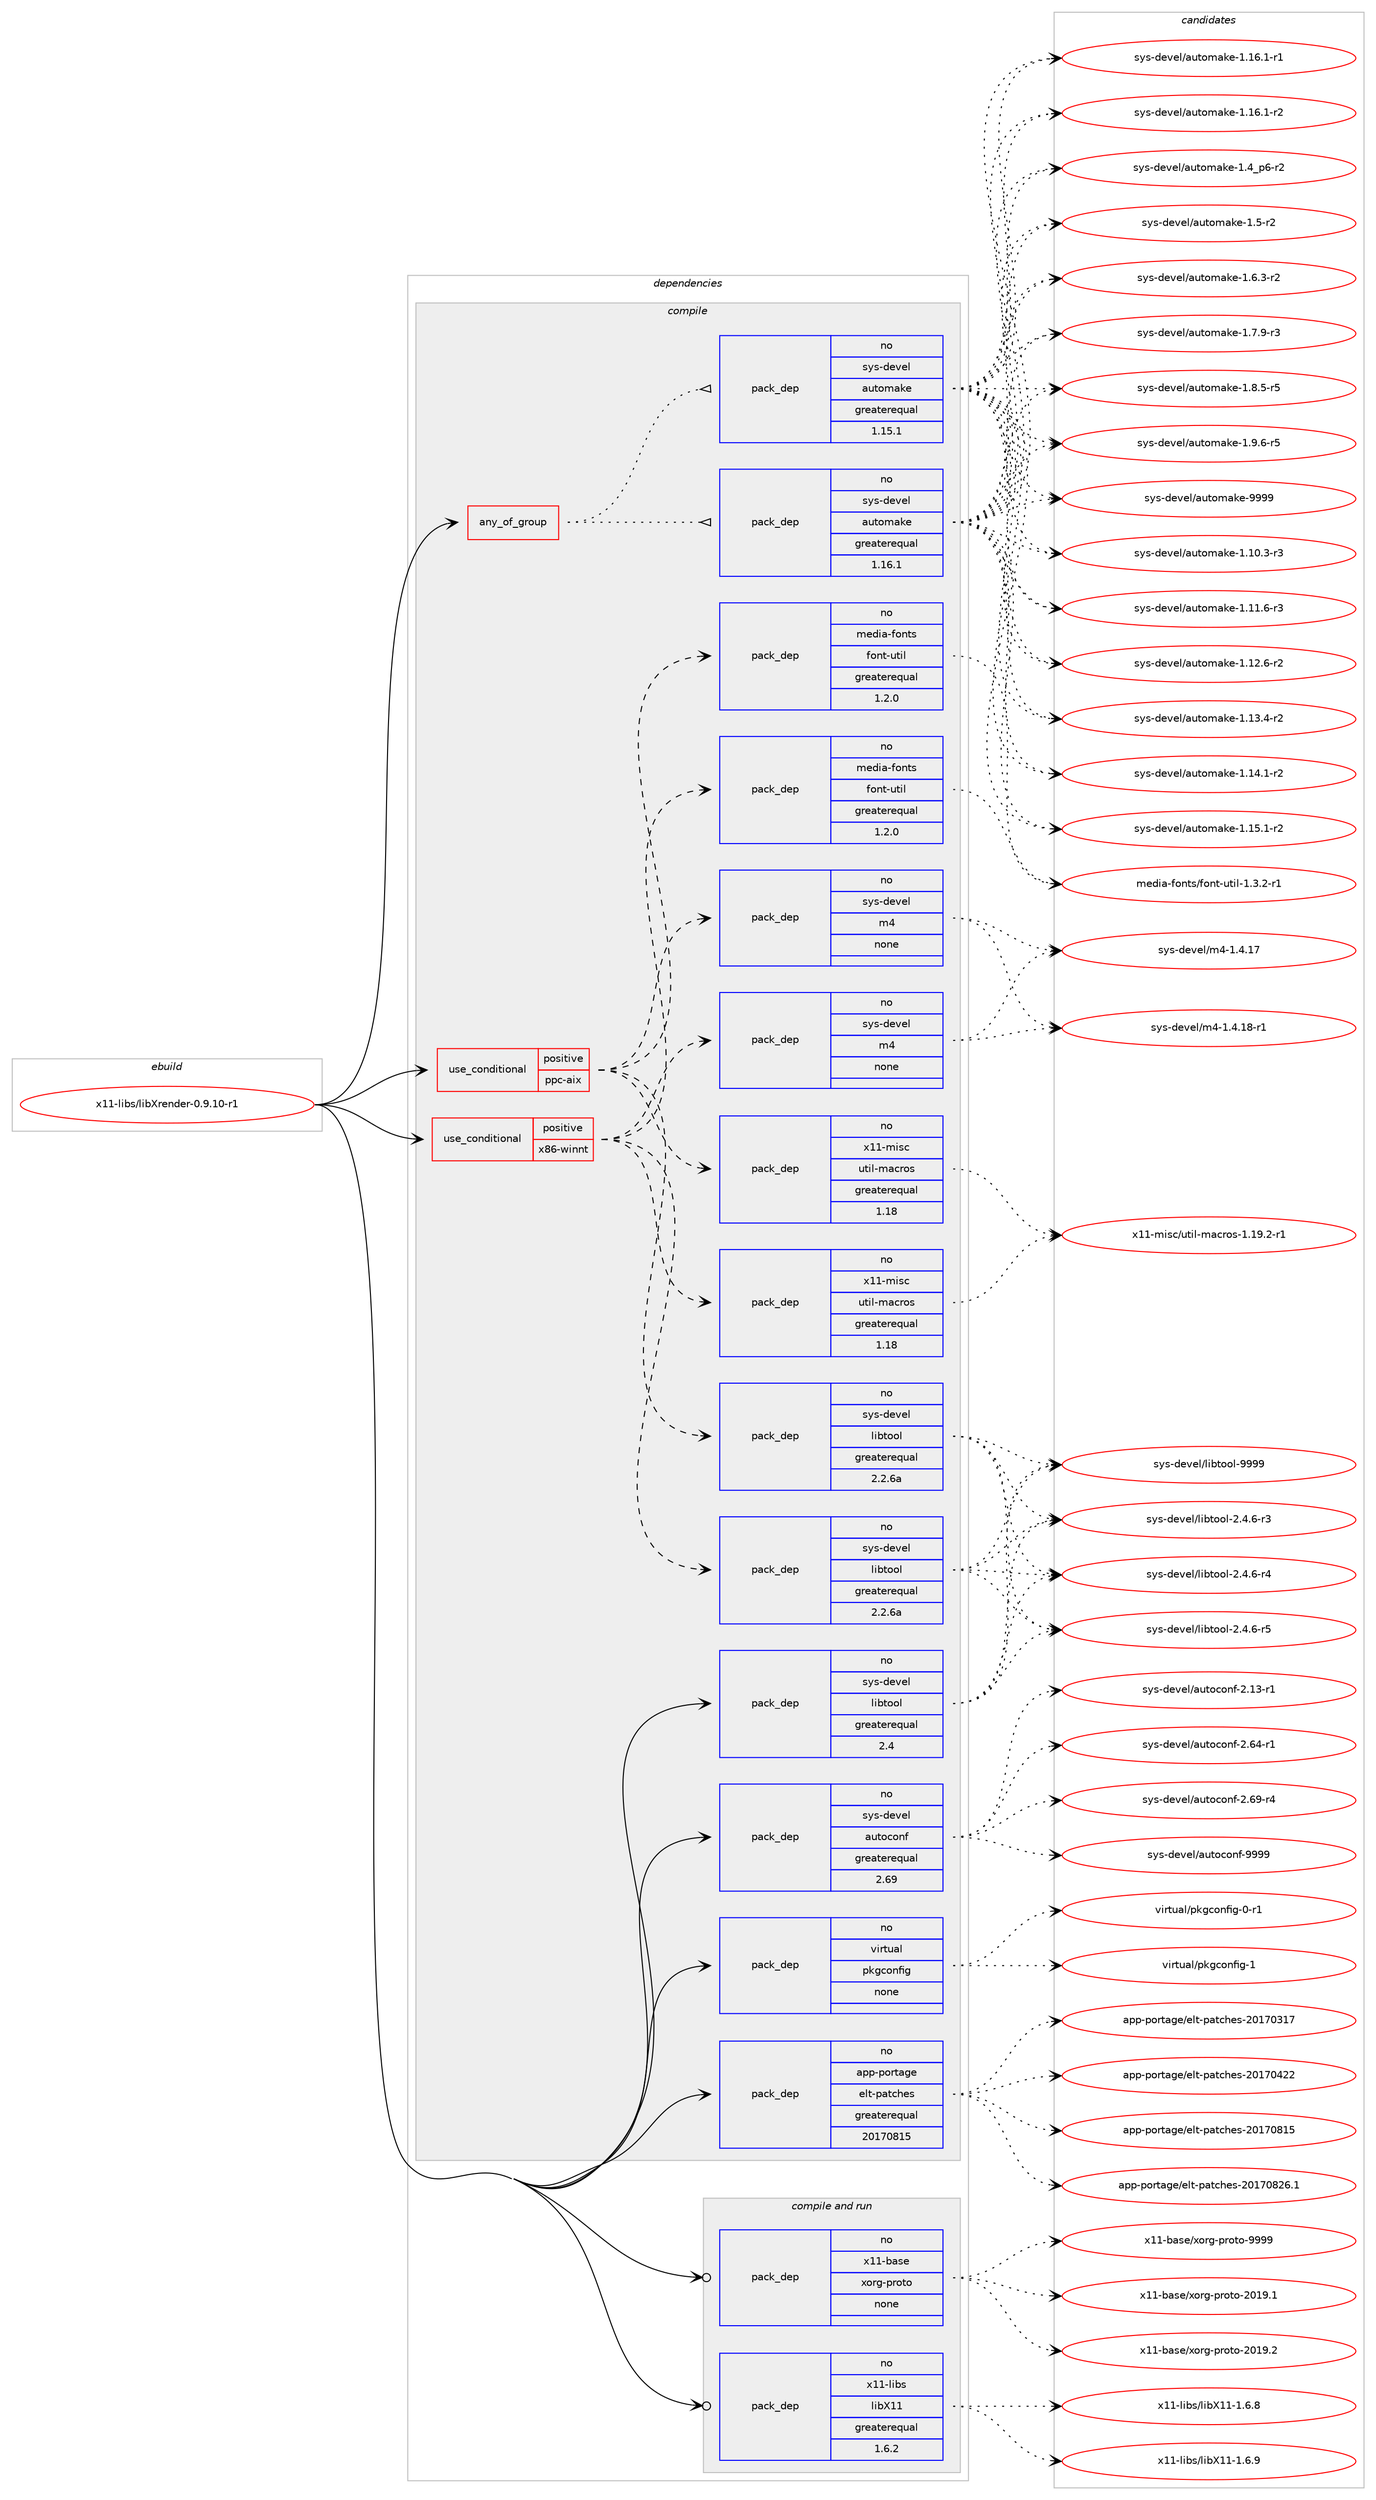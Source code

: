 digraph prolog {

# *************
# Graph options
# *************

newrank=true;
concentrate=true;
compound=true;
graph [rankdir=LR,fontname=Helvetica,fontsize=10,ranksep=1.5];#, ranksep=2.5, nodesep=0.2];
edge  [arrowhead=vee];
node  [fontname=Helvetica,fontsize=10];

# **********
# The ebuild
# **********

subgraph cluster_leftcol {
color=gray;
rank=same;
label=<<i>ebuild</i>>;
id [label="x11-libs/libXrender-0.9.10-r1", color=red, width=4, href="../x11-libs/libXrender-0.9.10-r1.svg"];
}

# ****************
# The dependencies
# ****************

subgraph cluster_midcol {
color=gray;
label=<<i>dependencies</i>>;
subgraph cluster_compile {
fillcolor="#eeeeee";
style=filled;
label=<<i>compile</i>>;
subgraph any15975 {
dependency916440 [label=<<TABLE BORDER="0" CELLBORDER="1" CELLSPACING="0" CELLPADDING="4"><TR><TD CELLPADDING="10">any_of_group</TD></TR></TABLE>>, shape=none, color=red];subgraph pack680482 {
dependency916441 [label=<<TABLE BORDER="0" CELLBORDER="1" CELLSPACING="0" CELLPADDING="4" WIDTH="220"><TR><TD ROWSPAN="6" CELLPADDING="30">pack_dep</TD></TR><TR><TD WIDTH="110">no</TD></TR><TR><TD>sys-devel</TD></TR><TR><TD>automake</TD></TR><TR><TD>greaterequal</TD></TR><TR><TD>1.16.1</TD></TR></TABLE>>, shape=none, color=blue];
}
dependency916440:e -> dependency916441:w [weight=20,style="dotted",arrowhead="oinv"];
subgraph pack680483 {
dependency916442 [label=<<TABLE BORDER="0" CELLBORDER="1" CELLSPACING="0" CELLPADDING="4" WIDTH="220"><TR><TD ROWSPAN="6" CELLPADDING="30">pack_dep</TD></TR><TR><TD WIDTH="110">no</TD></TR><TR><TD>sys-devel</TD></TR><TR><TD>automake</TD></TR><TR><TD>greaterequal</TD></TR><TR><TD>1.15.1</TD></TR></TABLE>>, shape=none, color=blue];
}
dependency916440:e -> dependency916442:w [weight=20,style="dotted",arrowhead="oinv"];
}
id:e -> dependency916440:w [weight=20,style="solid",arrowhead="vee"];
subgraph cond219396 {
dependency916443 [label=<<TABLE BORDER="0" CELLBORDER="1" CELLSPACING="0" CELLPADDING="4"><TR><TD ROWSPAN="3" CELLPADDING="10">use_conditional</TD></TR><TR><TD>positive</TD></TR><TR><TD>ppc-aix</TD></TR></TABLE>>, shape=none, color=red];
subgraph pack680484 {
dependency916444 [label=<<TABLE BORDER="0" CELLBORDER="1" CELLSPACING="0" CELLPADDING="4" WIDTH="220"><TR><TD ROWSPAN="6" CELLPADDING="30">pack_dep</TD></TR><TR><TD WIDTH="110">no</TD></TR><TR><TD>sys-devel</TD></TR><TR><TD>libtool</TD></TR><TR><TD>greaterequal</TD></TR><TR><TD>2.2.6a</TD></TR></TABLE>>, shape=none, color=blue];
}
dependency916443:e -> dependency916444:w [weight=20,style="dashed",arrowhead="vee"];
subgraph pack680485 {
dependency916445 [label=<<TABLE BORDER="0" CELLBORDER="1" CELLSPACING="0" CELLPADDING="4" WIDTH="220"><TR><TD ROWSPAN="6" CELLPADDING="30">pack_dep</TD></TR><TR><TD WIDTH="110">no</TD></TR><TR><TD>sys-devel</TD></TR><TR><TD>m4</TD></TR><TR><TD>none</TD></TR><TR><TD></TD></TR></TABLE>>, shape=none, color=blue];
}
dependency916443:e -> dependency916445:w [weight=20,style="dashed",arrowhead="vee"];
subgraph pack680486 {
dependency916446 [label=<<TABLE BORDER="0" CELLBORDER="1" CELLSPACING="0" CELLPADDING="4" WIDTH="220"><TR><TD ROWSPAN="6" CELLPADDING="30">pack_dep</TD></TR><TR><TD WIDTH="110">no</TD></TR><TR><TD>x11-misc</TD></TR><TR><TD>util-macros</TD></TR><TR><TD>greaterequal</TD></TR><TR><TD>1.18</TD></TR></TABLE>>, shape=none, color=blue];
}
dependency916443:e -> dependency916446:w [weight=20,style="dashed",arrowhead="vee"];
subgraph pack680487 {
dependency916447 [label=<<TABLE BORDER="0" CELLBORDER="1" CELLSPACING="0" CELLPADDING="4" WIDTH="220"><TR><TD ROWSPAN="6" CELLPADDING="30">pack_dep</TD></TR><TR><TD WIDTH="110">no</TD></TR><TR><TD>media-fonts</TD></TR><TR><TD>font-util</TD></TR><TR><TD>greaterequal</TD></TR><TR><TD>1.2.0</TD></TR></TABLE>>, shape=none, color=blue];
}
dependency916443:e -> dependency916447:w [weight=20,style="dashed",arrowhead="vee"];
}
id:e -> dependency916443:w [weight=20,style="solid",arrowhead="vee"];
subgraph cond219397 {
dependency916448 [label=<<TABLE BORDER="0" CELLBORDER="1" CELLSPACING="0" CELLPADDING="4"><TR><TD ROWSPAN="3" CELLPADDING="10">use_conditional</TD></TR><TR><TD>positive</TD></TR><TR><TD>x86-winnt</TD></TR></TABLE>>, shape=none, color=red];
subgraph pack680488 {
dependency916449 [label=<<TABLE BORDER="0" CELLBORDER="1" CELLSPACING="0" CELLPADDING="4" WIDTH="220"><TR><TD ROWSPAN="6" CELLPADDING="30">pack_dep</TD></TR><TR><TD WIDTH="110">no</TD></TR><TR><TD>sys-devel</TD></TR><TR><TD>libtool</TD></TR><TR><TD>greaterequal</TD></TR><TR><TD>2.2.6a</TD></TR></TABLE>>, shape=none, color=blue];
}
dependency916448:e -> dependency916449:w [weight=20,style="dashed",arrowhead="vee"];
subgraph pack680489 {
dependency916450 [label=<<TABLE BORDER="0" CELLBORDER="1" CELLSPACING="0" CELLPADDING="4" WIDTH="220"><TR><TD ROWSPAN="6" CELLPADDING="30">pack_dep</TD></TR><TR><TD WIDTH="110">no</TD></TR><TR><TD>sys-devel</TD></TR><TR><TD>m4</TD></TR><TR><TD>none</TD></TR><TR><TD></TD></TR></TABLE>>, shape=none, color=blue];
}
dependency916448:e -> dependency916450:w [weight=20,style="dashed",arrowhead="vee"];
subgraph pack680490 {
dependency916451 [label=<<TABLE BORDER="0" CELLBORDER="1" CELLSPACING="0" CELLPADDING="4" WIDTH="220"><TR><TD ROWSPAN="6" CELLPADDING="30">pack_dep</TD></TR><TR><TD WIDTH="110">no</TD></TR><TR><TD>x11-misc</TD></TR><TR><TD>util-macros</TD></TR><TR><TD>greaterequal</TD></TR><TR><TD>1.18</TD></TR></TABLE>>, shape=none, color=blue];
}
dependency916448:e -> dependency916451:w [weight=20,style="dashed",arrowhead="vee"];
subgraph pack680491 {
dependency916452 [label=<<TABLE BORDER="0" CELLBORDER="1" CELLSPACING="0" CELLPADDING="4" WIDTH="220"><TR><TD ROWSPAN="6" CELLPADDING="30">pack_dep</TD></TR><TR><TD WIDTH="110">no</TD></TR><TR><TD>media-fonts</TD></TR><TR><TD>font-util</TD></TR><TR><TD>greaterequal</TD></TR><TR><TD>1.2.0</TD></TR></TABLE>>, shape=none, color=blue];
}
dependency916448:e -> dependency916452:w [weight=20,style="dashed",arrowhead="vee"];
}
id:e -> dependency916448:w [weight=20,style="solid",arrowhead="vee"];
subgraph pack680492 {
dependency916453 [label=<<TABLE BORDER="0" CELLBORDER="1" CELLSPACING="0" CELLPADDING="4" WIDTH="220"><TR><TD ROWSPAN="6" CELLPADDING="30">pack_dep</TD></TR><TR><TD WIDTH="110">no</TD></TR><TR><TD>app-portage</TD></TR><TR><TD>elt-patches</TD></TR><TR><TD>greaterequal</TD></TR><TR><TD>20170815</TD></TR></TABLE>>, shape=none, color=blue];
}
id:e -> dependency916453:w [weight=20,style="solid",arrowhead="vee"];
subgraph pack680493 {
dependency916454 [label=<<TABLE BORDER="0" CELLBORDER="1" CELLSPACING="0" CELLPADDING="4" WIDTH="220"><TR><TD ROWSPAN="6" CELLPADDING="30">pack_dep</TD></TR><TR><TD WIDTH="110">no</TD></TR><TR><TD>sys-devel</TD></TR><TR><TD>autoconf</TD></TR><TR><TD>greaterequal</TD></TR><TR><TD>2.69</TD></TR></TABLE>>, shape=none, color=blue];
}
id:e -> dependency916454:w [weight=20,style="solid",arrowhead="vee"];
subgraph pack680494 {
dependency916455 [label=<<TABLE BORDER="0" CELLBORDER="1" CELLSPACING="0" CELLPADDING="4" WIDTH="220"><TR><TD ROWSPAN="6" CELLPADDING="30">pack_dep</TD></TR><TR><TD WIDTH="110">no</TD></TR><TR><TD>sys-devel</TD></TR><TR><TD>libtool</TD></TR><TR><TD>greaterequal</TD></TR><TR><TD>2.4</TD></TR></TABLE>>, shape=none, color=blue];
}
id:e -> dependency916455:w [weight=20,style="solid",arrowhead="vee"];
subgraph pack680495 {
dependency916456 [label=<<TABLE BORDER="0" CELLBORDER="1" CELLSPACING="0" CELLPADDING="4" WIDTH="220"><TR><TD ROWSPAN="6" CELLPADDING="30">pack_dep</TD></TR><TR><TD WIDTH="110">no</TD></TR><TR><TD>virtual</TD></TR><TR><TD>pkgconfig</TD></TR><TR><TD>none</TD></TR><TR><TD></TD></TR></TABLE>>, shape=none, color=blue];
}
id:e -> dependency916456:w [weight=20,style="solid",arrowhead="vee"];
}
subgraph cluster_compileandrun {
fillcolor="#eeeeee";
style=filled;
label=<<i>compile and run</i>>;
subgraph pack680496 {
dependency916457 [label=<<TABLE BORDER="0" CELLBORDER="1" CELLSPACING="0" CELLPADDING="4" WIDTH="220"><TR><TD ROWSPAN="6" CELLPADDING="30">pack_dep</TD></TR><TR><TD WIDTH="110">no</TD></TR><TR><TD>x11-base</TD></TR><TR><TD>xorg-proto</TD></TR><TR><TD>none</TD></TR><TR><TD></TD></TR></TABLE>>, shape=none, color=blue];
}
id:e -> dependency916457:w [weight=20,style="solid",arrowhead="odotvee"];
subgraph pack680497 {
dependency916458 [label=<<TABLE BORDER="0" CELLBORDER="1" CELLSPACING="0" CELLPADDING="4" WIDTH="220"><TR><TD ROWSPAN="6" CELLPADDING="30">pack_dep</TD></TR><TR><TD WIDTH="110">no</TD></TR><TR><TD>x11-libs</TD></TR><TR><TD>libX11</TD></TR><TR><TD>greaterequal</TD></TR><TR><TD>1.6.2</TD></TR></TABLE>>, shape=none, color=blue];
}
id:e -> dependency916458:w [weight=20,style="solid",arrowhead="odotvee"];
}
subgraph cluster_run {
fillcolor="#eeeeee";
style=filled;
label=<<i>run</i>>;
}
}

# **************
# The candidates
# **************

subgraph cluster_choices {
rank=same;
color=gray;
label=<<i>candidates</i>>;

subgraph choice680482 {
color=black;
nodesep=1;
choice11512111545100101118101108479711711611110997107101454946494846514511451 [label="sys-devel/automake-1.10.3-r3", color=red, width=4,href="../sys-devel/automake-1.10.3-r3.svg"];
choice11512111545100101118101108479711711611110997107101454946494946544511451 [label="sys-devel/automake-1.11.6-r3", color=red, width=4,href="../sys-devel/automake-1.11.6-r3.svg"];
choice11512111545100101118101108479711711611110997107101454946495046544511450 [label="sys-devel/automake-1.12.6-r2", color=red, width=4,href="../sys-devel/automake-1.12.6-r2.svg"];
choice11512111545100101118101108479711711611110997107101454946495146524511450 [label="sys-devel/automake-1.13.4-r2", color=red, width=4,href="../sys-devel/automake-1.13.4-r2.svg"];
choice11512111545100101118101108479711711611110997107101454946495246494511450 [label="sys-devel/automake-1.14.1-r2", color=red, width=4,href="../sys-devel/automake-1.14.1-r2.svg"];
choice11512111545100101118101108479711711611110997107101454946495346494511450 [label="sys-devel/automake-1.15.1-r2", color=red, width=4,href="../sys-devel/automake-1.15.1-r2.svg"];
choice11512111545100101118101108479711711611110997107101454946495446494511449 [label="sys-devel/automake-1.16.1-r1", color=red, width=4,href="../sys-devel/automake-1.16.1-r1.svg"];
choice11512111545100101118101108479711711611110997107101454946495446494511450 [label="sys-devel/automake-1.16.1-r2", color=red, width=4,href="../sys-devel/automake-1.16.1-r2.svg"];
choice115121115451001011181011084797117116111109971071014549465295112544511450 [label="sys-devel/automake-1.4_p6-r2", color=red, width=4,href="../sys-devel/automake-1.4_p6-r2.svg"];
choice11512111545100101118101108479711711611110997107101454946534511450 [label="sys-devel/automake-1.5-r2", color=red, width=4,href="../sys-devel/automake-1.5-r2.svg"];
choice115121115451001011181011084797117116111109971071014549465446514511450 [label="sys-devel/automake-1.6.3-r2", color=red, width=4,href="../sys-devel/automake-1.6.3-r2.svg"];
choice115121115451001011181011084797117116111109971071014549465546574511451 [label="sys-devel/automake-1.7.9-r3", color=red, width=4,href="../sys-devel/automake-1.7.9-r3.svg"];
choice115121115451001011181011084797117116111109971071014549465646534511453 [label="sys-devel/automake-1.8.5-r5", color=red, width=4,href="../sys-devel/automake-1.8.5-r5.svg"];
choice115121115451001011181011084797117116111109971071014549465746544511453 [label="sys-devel/automake-1.9.6-r5", color=red, width=4,href="../sys-devel/automake-1.9.6-r5.svg"];
choice115121115451001011181011084797117116111109971071014557575757 [label="sys-devel/automake-9999", color=red, width=4,href="../sys-devel/automake-9999.svg"];
dependency916441:e -> choice11512111545100101118101108479711711611110997107101454946494846514511451:w [style=dotted,weight="100"];
dependency916441:e -> choice11512111545100101118101108479711711611110997107101454946494946544511451:w [style=dotted,weight="100"];
dependency916441:e -> choice11512111545100101118101108479711711611110997107101454946495046544511450:w [style=dotted,weight="100"];
dependency916441:e -> choice11512111545100101118101108479711711611110997107101454946495146524511450:w [style=dotted,weight="100"];
dependency916441:e -> choice11512111545100101118101108479711711611110997107101454946495246494511450:w [style=dotted,weight="100"];
dependency916441:e -> choice11512111545100101118101108479711711611110997107101454946495346494511450:w [style=dotted,weight="100"];
dependency916441:e -> choice11512111545100101118101108479711711611110997107101454946495446494511449:w [style=dotted,weight="100"];
dependency916441:e -> choice11512111545100101118101108479711711611110997107101454946495446494511450:w [style=dotted,weight="100"];
dependency916441:e -> choice115121115451001011181011084797117116111109971071014549465295112544511450:w [style=dotted,weight="100"];
dependency916441:e -> choice11512111545100101118101108479711711611110997107101454946534511450:w [style=dotted,weight="100"];
dependency916441:e -> choice115121115451001011181011084797117116111109971071014549465446514511450:w [style=dotted,weight="100"];
dependency916441:e -> choice115121115451001011181011084797117116111109971071014549465546574511451:w [style=dotted,weight="100"];
dependency916441:e -> choice115121115451001011181011084797117116111109971071014549465646534511453:w [style=dotted,weight="100"];
dependency916441:e -> choice115121115451001011181011084797117116111109971071014549465746544511453:w [style=dotted,weight="100"];
dependency916441:e -> choice115121115451001011181011084797117116111109971071014557575757:w [style=dotted,weight="100"];
}
subgraph choice680483 {
color=black;
nodesep=1;
choice11512111545100101118101108479711711611110997107101454946494846514511451 [label="sys-devel/automake-1.10.3-r3", color=red, width=4,href="../sys-devel/automake-1.10.3-r3.svg"];
choice11512111545100101118101108479711711611110997107101454946494946544511451 [label="sys-devel/automake-1.11.6-r3", color=red, width=4,href="../sys-devel/automake-1.11.6-r3.svg"];
choice11512111545100101118101108479711711611110997107101454946495046544511450 [label="sys-devel/automake-1.12.6-r2", color=red, width=4,href="../sys-devel/automake-1.12.6-r2.svg"];
choice11512111545100101118101108479711711611110997107101454946495146524511450 [label="sys-devel/automake-1.13.4-r2", color=red, width=4,href="../sys-devel/automake-1.13.4-r2.svg"];
choice11512111545100101118101108479711711611110997107101454946495246494511450 [label="sys-devel/automake-1.14.1-r2", color=red, width=4,href="../sys-devel/automake-1.14.1-r2.svg"];
choice11512111545100101118101108479711711611110997107101454946495346494511450 [label="sys-devel/automake-1.15.1-r2", color=red, width=4,href="../sys-devel/automake-1.15.1-r2.svg"];
choice11512111545100101118101108479711711611110997107101454946495446494511449 [label="sys-devel/automake-1.16.1-r1", color=red, width=4,href="../sys-devel/automake-1.16.1-r1.svg"];
choice11512111545100101118101108479711711611110997107101454946495446494511450 [label="sys-devel/automake-1.16.1-r2", color=red, width=4,href="../sys-devel/automake-1.16.1-r2.svg"];
choice115121115451001011181011084797117116111109971071014549465295112544511450 [label="sys-devel/automake-1.4_p6-r2", color=red, width=4,href="../sys-devel/automake-1.4_p6-r2.svg"];
choice11512111545100101118101108479711711611110997107101454946534511450 [label="sys-devel/automake-1.5-r2", color=red, width=4,href="../sys-devel/automake-1.5-r2.svg"];
choice115121115451001011181011084797117116111109971071014549465446514511450 [label="sys-devel/automake-1.6.3-r2", color=red, width=4,href="../sys-devel/automake-1.6.3-r2.svg"];
choice115121115451001011181011084797117116111109971071014549465546574511451 [label="sys-devel/automake-1.7.9-r3", color=red, width=4,href="../sys-devel/automake-1.7.9-r3.svg"];
choice115121115451001011181011084797117116111109971071014549465646534511453 [label="sys-devel/automake-1.8.5-r5", color=red, width=4,href="../sys-devel/automake-1.8.5-r5.svg"];
choice115121115451001011181011084797117116111109971071014549465746544511453 [label="sys-devel/automake-1.9.6-r5", color=red, width=4,href="../sys-devel/automake-1.9.6-r5.svg"];
choice115121115451001011181011084797117116111109971071014557575757 [label="sys-devel/automake-9999", color=red, width=4,href="../sys-devel/automake-9999.svg"];
dependency916442:e -> choice11512111545100101118101108479711711611110997107101454946494846514511451:w [style=dotted,weight="100"];
dependency916442:e -> choice11512111545100101118101108479711711611110997107101454946494946544511451:w [style=dotted,weight="100"];
dependency916442:e -> choice11512111545100101118101108479711711611110997107101454946495046544511450:w [style=dotted,weight="100"];
dependency916442:e -> choice11512111545100101118101108479711711611110997107101454946495146524511450:w [style=dotted,weight="100"];
dependency916442:e -> choice11512111545100101118101108479711711611110997107101454946495246494511450:w [style=dotted,weight="100"];
dependency916442:e -> choice11512111545100101118101108479711711611110997107101454946495346494511450:w [style=dotted,weight="100"];
dependency916442:e -> choice11512111545100101118101108479711711611110997107101454946495446494511449:w [style=dotted,weight="100"];
dependency916442:e -> choice11512111545100101118101108479711711611110997107101454946495446494511450:w [style=dotted,weight="100"];
dependency916442:e -> choice115121115451001011181011084797117116111109971071014549465295112544511450:w [style=dotted,weight="100"];
dependency916442:e -> choice11512111545100101118101108479711711611110997107101454946534511450:w [style=dotted,weight="100"];
dependency916442:e -> choice115121115451001011181011084797117116111109971071014549465446514511450:w [style=dotted,weight="100"];
dependency916442:e -> choice115121115451001011181011084797117116111109971071014549465546574511451:w [style=dotted,weight="100"];
dependency916442:e -> choice115121115451001011181011084797117116111109971071014549465646534511453:w [style=dotted,weight="100"];
dependency916442:e -> choice115121115451001011181011084797117116111109971071014549465746544511453:w [style=dotted,weight="100"];
dependency916442:e -> choice115121115451001011181011084797117116111109971071014557575757:w [style=dotted,weight="100"];
}
subgraph choice680484 {
color=black;
nodesep=1;
choice1151211154510010111810110847108105981161111111084550465246544511451 [label="sys-devel/libtool-2.4.6-r3", color=red, width=4,href="../sys-devel/libtool-2.4.6-r3.svg"];
choice1151211154510010111810110847108105981161111111084550465246544511452 [label="sys-devel/libtool-2.4.6-r4", color=red, width=4,href="../sys-devel/libtool-2.4.6-r4.svg"];
choice1151211154510010111810110847108105981161111111084550465246544511453 [label="sys-devel/libtool-2.4.6-r5", color=red, width=4,href="../sys-devel/libtool-2.4.6-r5.svg"];
choice1151211154510010111810110847108105981161111111084557575757 [label="sys-devel/libtool-9999", color=red, width=4,href="../sys-devel/libtool-9999.svg"];
dependency916444:e -> choice1151211154510010111810110847108105981161111111084550465246544511451:w [style=dotted,weight="100"];
dependency916444:e -> choice1151211154510010111810110847108105981161111111084550465246544511452:w [style=dotted,weight="100"];
dependency916444:e -> choice1151211154510010111810110847108105981161111111084550465246544511453:w [style=dotted,weight="100"];
dependency916444:e -> choice1151211154510010111810110847108105981161111111084557575757:w [style=dotted,weight="100"];
}
subgraph choice680485 {
color=black;
nodesep=1;
choice11512111545100101118101108471095245494652464955 [label="sys-devel/m4-1.4.17", color=red, width=4,href="../sys-devel/m4-1.4.17.svg"];
choice115121115451001011181011084710952454946524649564511449 [label="sys-devel/m4-1.4.18-r1", color=red, width=4,href="../sys-devel/m4-1.4.18-r1.svg"];
dependency916445:e -> choice11512111545100101118101108471095245494652464955:w [style=dotted,weight="100"];
dependency916445:e -> choice115121115451001011181011084710952454946524649564511449:w [style=dotted,weight="100"];
}
subgraph choice680486 {
color=black;
nodesep=1;
choice1204949451091051159947117116105108451099799114111115454946495746504511449 [label="x11-misc/util-macros-1.19.2-r1", color=red, width=4,href="../x11-misc/util-macros-1.19.2-r1.svg"];
dependency916446:e -> choice1204949451091051159947117116105108451099799114111115454946495746504511449:w [style=dotted,weight="100"];
}
subgraph choice680487 {
color=black;
nodesep=1;
choice109101100105974510211111011611547102111110116451171161051084549465146504511449 [label="media-fonts/font-util-1.3.2-r1", color=red, width=4,href="../media-fonts/font-util-1.3.2-r1.svg"];
dependency916447:e -> choice109101100105974510211111011611547102111110116451171161051084549465146504511449:w [style=dotted,weight="100"];
}
subgraph choice680488 {
color=black;
nodesep=1;
choice1151211154510010111810110847108105981161111111084550465246544511451 [label="sys-devel/libtool-2.4.6-r3", color=red, width=4,href="../sys-devel/libtool-2.4.6-r3.svg"];
choice1151211154510010111810110847108105981161111111084550465246544511452 [label="sys-devel/libtool-2.4.6-r4", color=red, width=4,href="../sys-devel/libtool-2.4.6-r4.svg"];
choice1151211154510010111810110847108105981161111111084550465246544511453 [label="sys-devel/libtool-2.4.6-r5", color=red, width=4,href="../sys-devel/libtool-2.4.6-r5.svg"];
choice1151211154510010111810110847108105981161111111084557575757 [label="sys-devel/libtool-9999", color=red, width=4,href="../sys-devel/libtool-9999.svg"];
dependency916449:e -> choice1151211154510010111810110847108105981161111111084550465246544511451:w [style=dotted,weight="100"];
dependency916449:e -> choice1151211154510010111810110847108105981161111111084550465246544511452:w [style=dotted,weight="100"];
dependency916449:e -> choice1151211154510010111810110847108105981161111111084550465246544511453:w [style=dotted,weight="100"];
dependency916449:e -> choice1151211154510010111810110847108105981161111111084557575757:w [style=dotted,weight="100"];
}
subgraph choice680489 {
color=black;
nodesep=1;
choice11512111545100101118101108471095245494652464955 [label="sys-devel/m4-1.4.17", color=red, width=4,href="../sys-devel/m4-1.4.17.svg"];
choice115121115451001011181011084710952454946524649564511449 [label="sys-devel/m4-1.4.18-r1", color=red, width=4,href="../sys-devel/m4-1.4.18-r1.svg"];
dependency916450:e -> choice11512111545100101118101108471095245494652464955:w [style=dotted,weight="100"];
dependency916450:e -> choice115121115451001011181011084710952454946524649564511449:w [style=dotted,weight="100"];
}
subgraph choice680490 {
color=black;
nodesep=1;
choice1204949451091051159947117116105108451099799114111115454946495746504511449 [label="x11-misc/util-macros-1.19.2-r1", color=red, width=4,href="../x11-misc/util-macros-1.19.2-r1.svg"];
dependency916451:e -> choice1204949451091051159947117116105108451099799114111115454946495746504511449:w [style=dotted,weight="100"];
}
subgraph choice680491 {
color=black;
nodesep=1;
choice109101100105974510211111011611547102111110116451171161051084549465146504511449 [label="media-fonts/font-util-1.3.2-r1", color=red, width=4,href="../media-fonts/font-util-1.3.2-r1.svg"];
dependency916452:e -> choice109101100105974510211111011611547102111110116451171161051084549465146504511449:w [style=dotted,weight="100"];
}
subgraph choice680492 {
color=black;
nodesep=1;
choice97112112451121111141169710310147101108116451129711699104101115455048495548514955 [label="app-portage/elt-patches-20170317", color=red, width=4,href="../app-portage/elt-patches-20170317.svg"];
choice97112112451121111141169710310147101108116451129711699104101115455048495548525050 [label="app-portage/elt-patches-20170422", color=red, width=4,href="../app-portage/elt-patches-20170422.svg"];
choice97112112451121111141169710310147101108116451129711699104101115455048495548564953 [label="app-portage/elt-patches-20170815", color=red, width=4,href="../app-portage/elt-patches-20170815.svg"];
choice971121124511211111411697103101471011081164511297116991041011154550484955485650544649 [label="app-portage/elt-patches-20170826.1", color=red, width=4,href="../app-portage/elt-patches-20170826.1.svg"];
dependency916453:e -> choice97112112451121111141169710310147101108116451129711699104101115455048495548514955:w [style=dotted,weight="100"];
dependency916453:e -> choice97112112451121111141169710310147101108116451129711699104101115455048495548525050:w [style=dotted,weight="100"];
dependency916453:e -> choice97112112451121111141169710310147101108116451129711699104101115455048495548564953:w [style=dotted,weight="100"];
dependency916453:e -> choice971121124511211111411697103101471011081164511297116991041011154550484955485650544649:w [style=dotted,weight="100"];
}
subgraph choice680493 {
color=black;
nodesep=1;
choice1151211154510010111810110847971171161119911111010245504649514511449 [label="sys-devel/autoconf-2.13-r1", color=red, width=4,href="../sys-devel/autoconf-2.13-r1.svg"];
choice1151211154510010111810110847971171161119911111010245504654524511449 [label="sys-devel/autoconf-2.64-r1", color=red, width=4,href="../sys-devel/autoconf-2.64-r1.svg"];
choice1151211154510010111810110847971171161119911111010245504654574511452 [label="sys-devel/autoconf-2.69-r4", color=red, width=4,href="../sys-devel/autoconf-2.69-r4.svg"];
choice115121115451001011181011084797117116111991111101024557575757 [label="sys-devel/autoconf-9999", color=red, width=4,href="../sys-devel/autoconf-9999.svg"];
dependency916454:e -> choice1151211154510010111810110847971171161119911111010245504649514511449:w [style=dotted,weight="100"];
dependency916454:e -> choice1151211154510010111810110847971171161119911111010245504654524511449:w [style=dotted,weight="100"];
dependency916454:e -> choice1151211154510010111810110847971171161119911111010245504654574511452:w [style=dotted,weight="100"];
dependency916454:e -> choice115121115451001011181011084797117116111991111101024557575757:w [style=dotted,weight="100"];
}
subgraph choice680494 {
color=black;
nodesep=1;
choice1151211154510010111810110847108105981161111111084550465246544511451 [label="sys-devel/libtool-2.4.6-r3", color=red, width=4,href="../sys-devel/libtool-2.4.6-r3.svg"];
choice1151211154510010111810110847108105981161111111084550465246544511452 [label="sys-devel/libtool-2.4.6-r4", color=red, width=4,href="../sys-devel/libtool-2.4.6-r4.svg"];
choice1151211154510010111810110847108105981161111111084550465246544511453 [label="sys-devel/libtool-2.4.6-r5", color=red, width=4,href="../sys-devel/libtool-2.4.6-r5.svg"];
choice1151211154510010111810110847108105981161111111084557575757 [label="sys-devel/libtool-9999", color=red, width=4,href="../sys-devel/libtool-9999.svg"];
dependency916455:e -> choice1151211154510010111810110847108105981161111111084550465246544511451:w [style=dotted,weight="100"];
dependency916455:e -> choice1151211154510010111810110847108105981161111111084550465246544511452:w [style=dotted,weight="100"];
dependency916455:e -> choice1151211154510010111810110847108105981161111111084550465246544511453:w [style=dotted,weight="100"];
dependency916455:e -> choice1151211154510010111810110847108105981161111111084557575757:w [style=dotted,weight="100"];
}
subgraph choice680495 {
color=black;
nodesep=1;
choice11810511411611797108471121071039911111010210510345484511449 [label="virtual/pkgconfig-0-r1", color=red, width=4,href="../virtual/pkgconfig-0-r1.svg"];
choice1181051141161179710847112107103991111101021051034549 [label="virtual/pkgconfig-1", color=red, width=4,href="../virtual/pkgconfig-1.svg"];
dependency916456:e -> choice11810511411611797108471121071039911111010210510345484511449:w [style=dotted,weight="100"];
dependency916456:e -> choice1181051141161179710847112107103991111101021051034549:w [style=dotted,weight="100"];
}
subgraph choice680496 {
color=black;
nodesep=1;
choice1204949459897115101471201111141034511211411111611145504849574649 [label="x11-base/xorg-proto-2019.1", color=red, width=4,href="../x11-base/xorg-proto-2019.1.svg"];
choice1204949459897115101471201111141034511211411111611145504849574650 [label="x11-base/xorg-proto-2019.2", color=red, width=4,href="../x11-base/xorg-proto-2019.2.svg"];
choice120494945989711510147120111114103451121141111161114557575757 [label="x11-base/xorg-proto-9999", color=red, width=4,href="../x11-base/xorg-proto-9999.svg"];
dependency916457:e -> choice1204949459897115101471201111141034511211411111611145504849574649:w [style=dotted,weight="100"];
dependency916457:e -> choice1204949459897115101471201111141034511211411111611145504849574650:w [style=dotted,weight="100"];
dependency916457:e -> choice120494945989711510147120111114103451121141111161114557575757:w [style=dotted,weight="100"];
}
subgraph choice680497 {
color=black;
nodesep=1;
choice120494945108105981154710810598884949454946544656 [label="x11-libs/libX11-1.6.8", color=red, width=4,href="../x11-libs/libX11-1.6.8.svg"];
choice120494945108105981154710810598884949454946544657 [label="x11-libs/libX11-1.6.9", color=red, width=4,href="../x11-libs/libX11-1.6.9.svg"];
dependency916458:e -> choice120494945108105981154710810598884949454946544656:w [style=dotted,weight="100"];
dependency916458:e -> choice120494945108105981154710810598884949454946544657:w [style=dotted,weight="100"];
}
}

}
